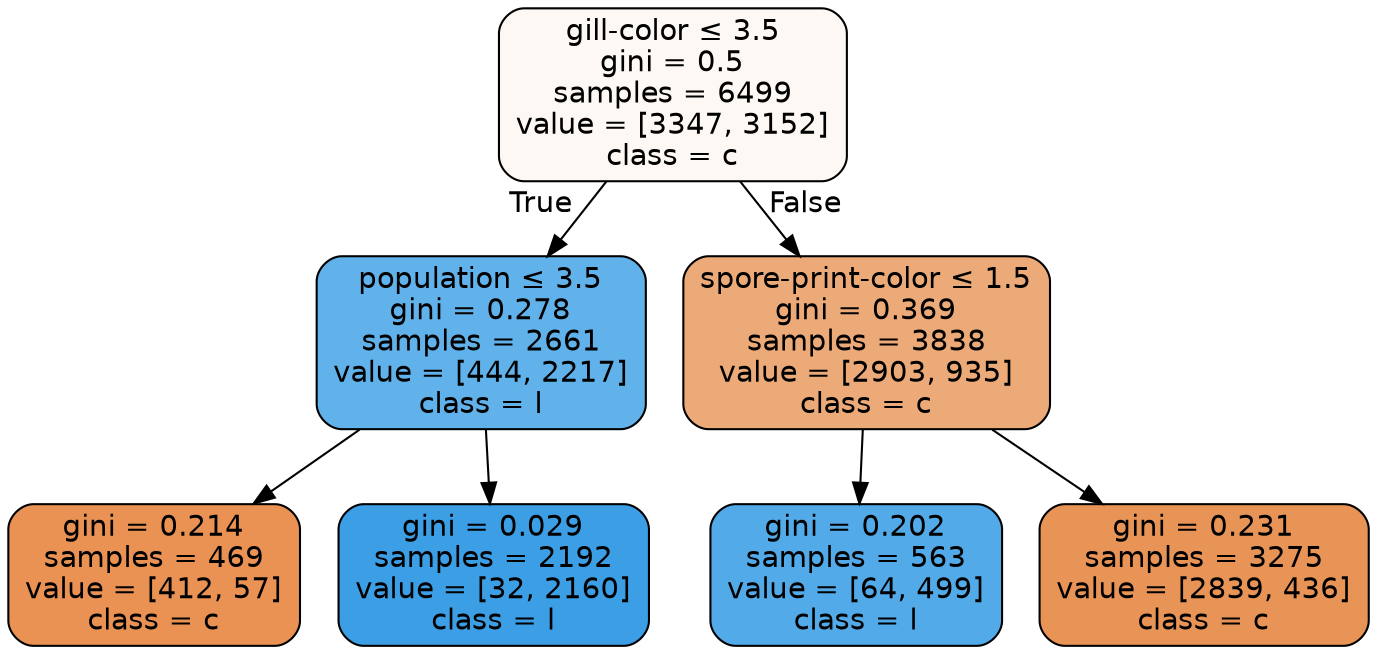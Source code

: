 digraph Tree {
node [shape=box, style="filled, rounded", color="black", fontname=helvetica] ;
edge [fontname=helvetica] ;
0 [label=<gill-color &le; 3.5<br/>gini = 0.5<br/>samples = 6499<br/>value = [3347, 3152]<br/>class = c>, fillcolor="#fdf8f3"] ;
1 [label=<population &le; 3.5<br/>gini = 0.278<br/>samples = 2661<br/>value = [444, 2217]<br/>class = l>, fillcolor="#61b1ea"] ;
0 -> 1 [labeldistance=2.5, labelangle=45, headlabel="True"] ;
2 [label=<gini = 0.214<br/>samples = 469<br/>value = [412, 57]<br/>class = c>, fillcolor="#e99254"] ;
1 -> 2 ;
3 [label=<gini = 0.029<br/>samples = 2192<br/>value = [32, 2160]<br/>class = l>, fillcolor="#3c9ee5"] ;
1 -> 3 ;
4 [label=<spore-print-color &le; 1.5<br/>gini = 0.369<br/>samples = 3838<br/>value = [2903, 935]<br/>class = c>, fillcolor="#edaa79"] ;
0 -> 4 [labeldistance=2.5, labelangle=-45, headlabel="False"] ;
5 [label=<gini = 0.202<br/>samples = 563<br/>value = [64, 499]<br/>class = l>, fillcolor="#52aae8"] ;
4 -> 5 ;
6 [label=<gini = 0.231<br/>samples = 3275<br/>value = [2839, 436]<br/>class = c>, fillcolor="#e99457"] ;
4 -> 6 ;
}
